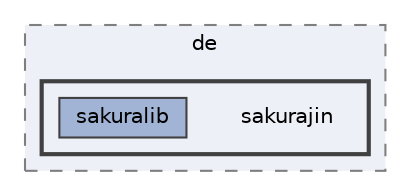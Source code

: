 digraph "sakurajin"
{
 // LATEX_PDF_SIZE
  bgcolor="transparent";
  edge [fontname=Helvetica,fontsize=10,labelfontname=Helvetica,labelfontsize=10];
  node [fontname=Helvetica,fontsize=10,shape=box,height=0.2,width=0.4];
  compound=true
  subgraph clusterdir_d0b2643dbe59e2c16d00acf3fde99ae0 {
    graph [ bgcolor="#edf0f7", pencolor="grey50", label="de", fontname=Helvetica,fontsize=10 style="filled,dashed", URL="dir_d0b2643dbe59e2c16d00acf3fde99ae0.html",tooltip=""]
  subgraph clusterdir_e766e2ff9d7b99e1dc541850a451fd54 {
    graph [ bgcolor="#edf0f7", pencolor="grey25", label="", fontname=Helvetica,fontsize=10 style="filled,bold", URL="dir_e766e2ff9d7b99e1dc541850a451fd54.html",tooltip=""]
    dir_e766e2ff9d7b99e1dc541850a451fd54 [shape=plaintext, label="sakurajin"];
  dir_5c303f163471370183c5df951dc89cd1 [label="sakuralib", fillcolor="#a2b4d6", color="grey25", style="filled", URL="dir_5c303f163471370183c5df951dc89cd1.html",tooltip=""];
  }
  }
}
